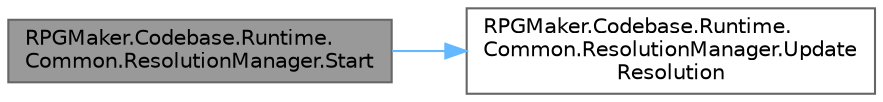 digraph "RPGMaker.Codebase.Runtime.Common.ResolutionManager.Start"
{
 // LATEX_PDF_SIZE
  bgcolor="transparent";
  edge [fontname=Helvetica,fontsize=10,labelfontname=Helvetica,labelfontsize=10];
  node [fontname=Helvetica,fontsize=10,shape=box,height=0.2,width=0.4];
  rankdir="LR";
  Node1 [id="Node000001",label="RPGMaker.Codebase.Runtime.\lCommon.ResolutionManager.Start",height=0.2,width=0.4,color="gray40", fillcolor="grey60", style="filled", fontcolor="black",tooltip="😁 Start is called before the first frame update"];
  Node1 -> Node2 [id="edge1_Node000001_Node000002",color="steelblue1",style="solid",tooltip=" "];
  Node2 [id="Node000002",label="RPGMaker.Codebase.Runtime.\lCommon.ResolutionManager.Update\lResolution",height=0.2,width=0.4,color="grey40", fillcolor="white", style="filled",URL="$d0/d1e/class_r_p_g_maker_1_1_codebase_1_1_runtime_1_1_common_1_1_resolution_manager.html#a7146c393b86c2e74e9eb2d95d0d3c433",tooltip="😁 解像度の更新"];
}
